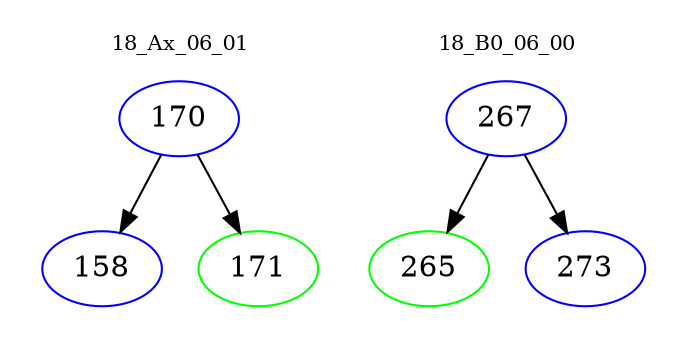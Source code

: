 digraph{
subgraph cluster_0 {
color = white
label = "18_Ax_06_01";
fontsize=10;
T0_170 [label="170", color="blue"]
T0_170 -> T0_158 [color="black"]
T0_158 [label="158", color="blue"]
T0_170 -> T0_171 [color="black"]
T0_171 [label="171", color="green"]
}
subgraph cluster_1 {
color = white
label = "18_B0_06_00";
fontsize=10;
T1_267 [label="267", color="blue"]
T1_267 -> T1_265 [color="black"]
T1_265 [label="265", color="green"]
T1_267 -> T1_273 [color="black"]
T1_273 [label="273", color="blue"]
}
}
